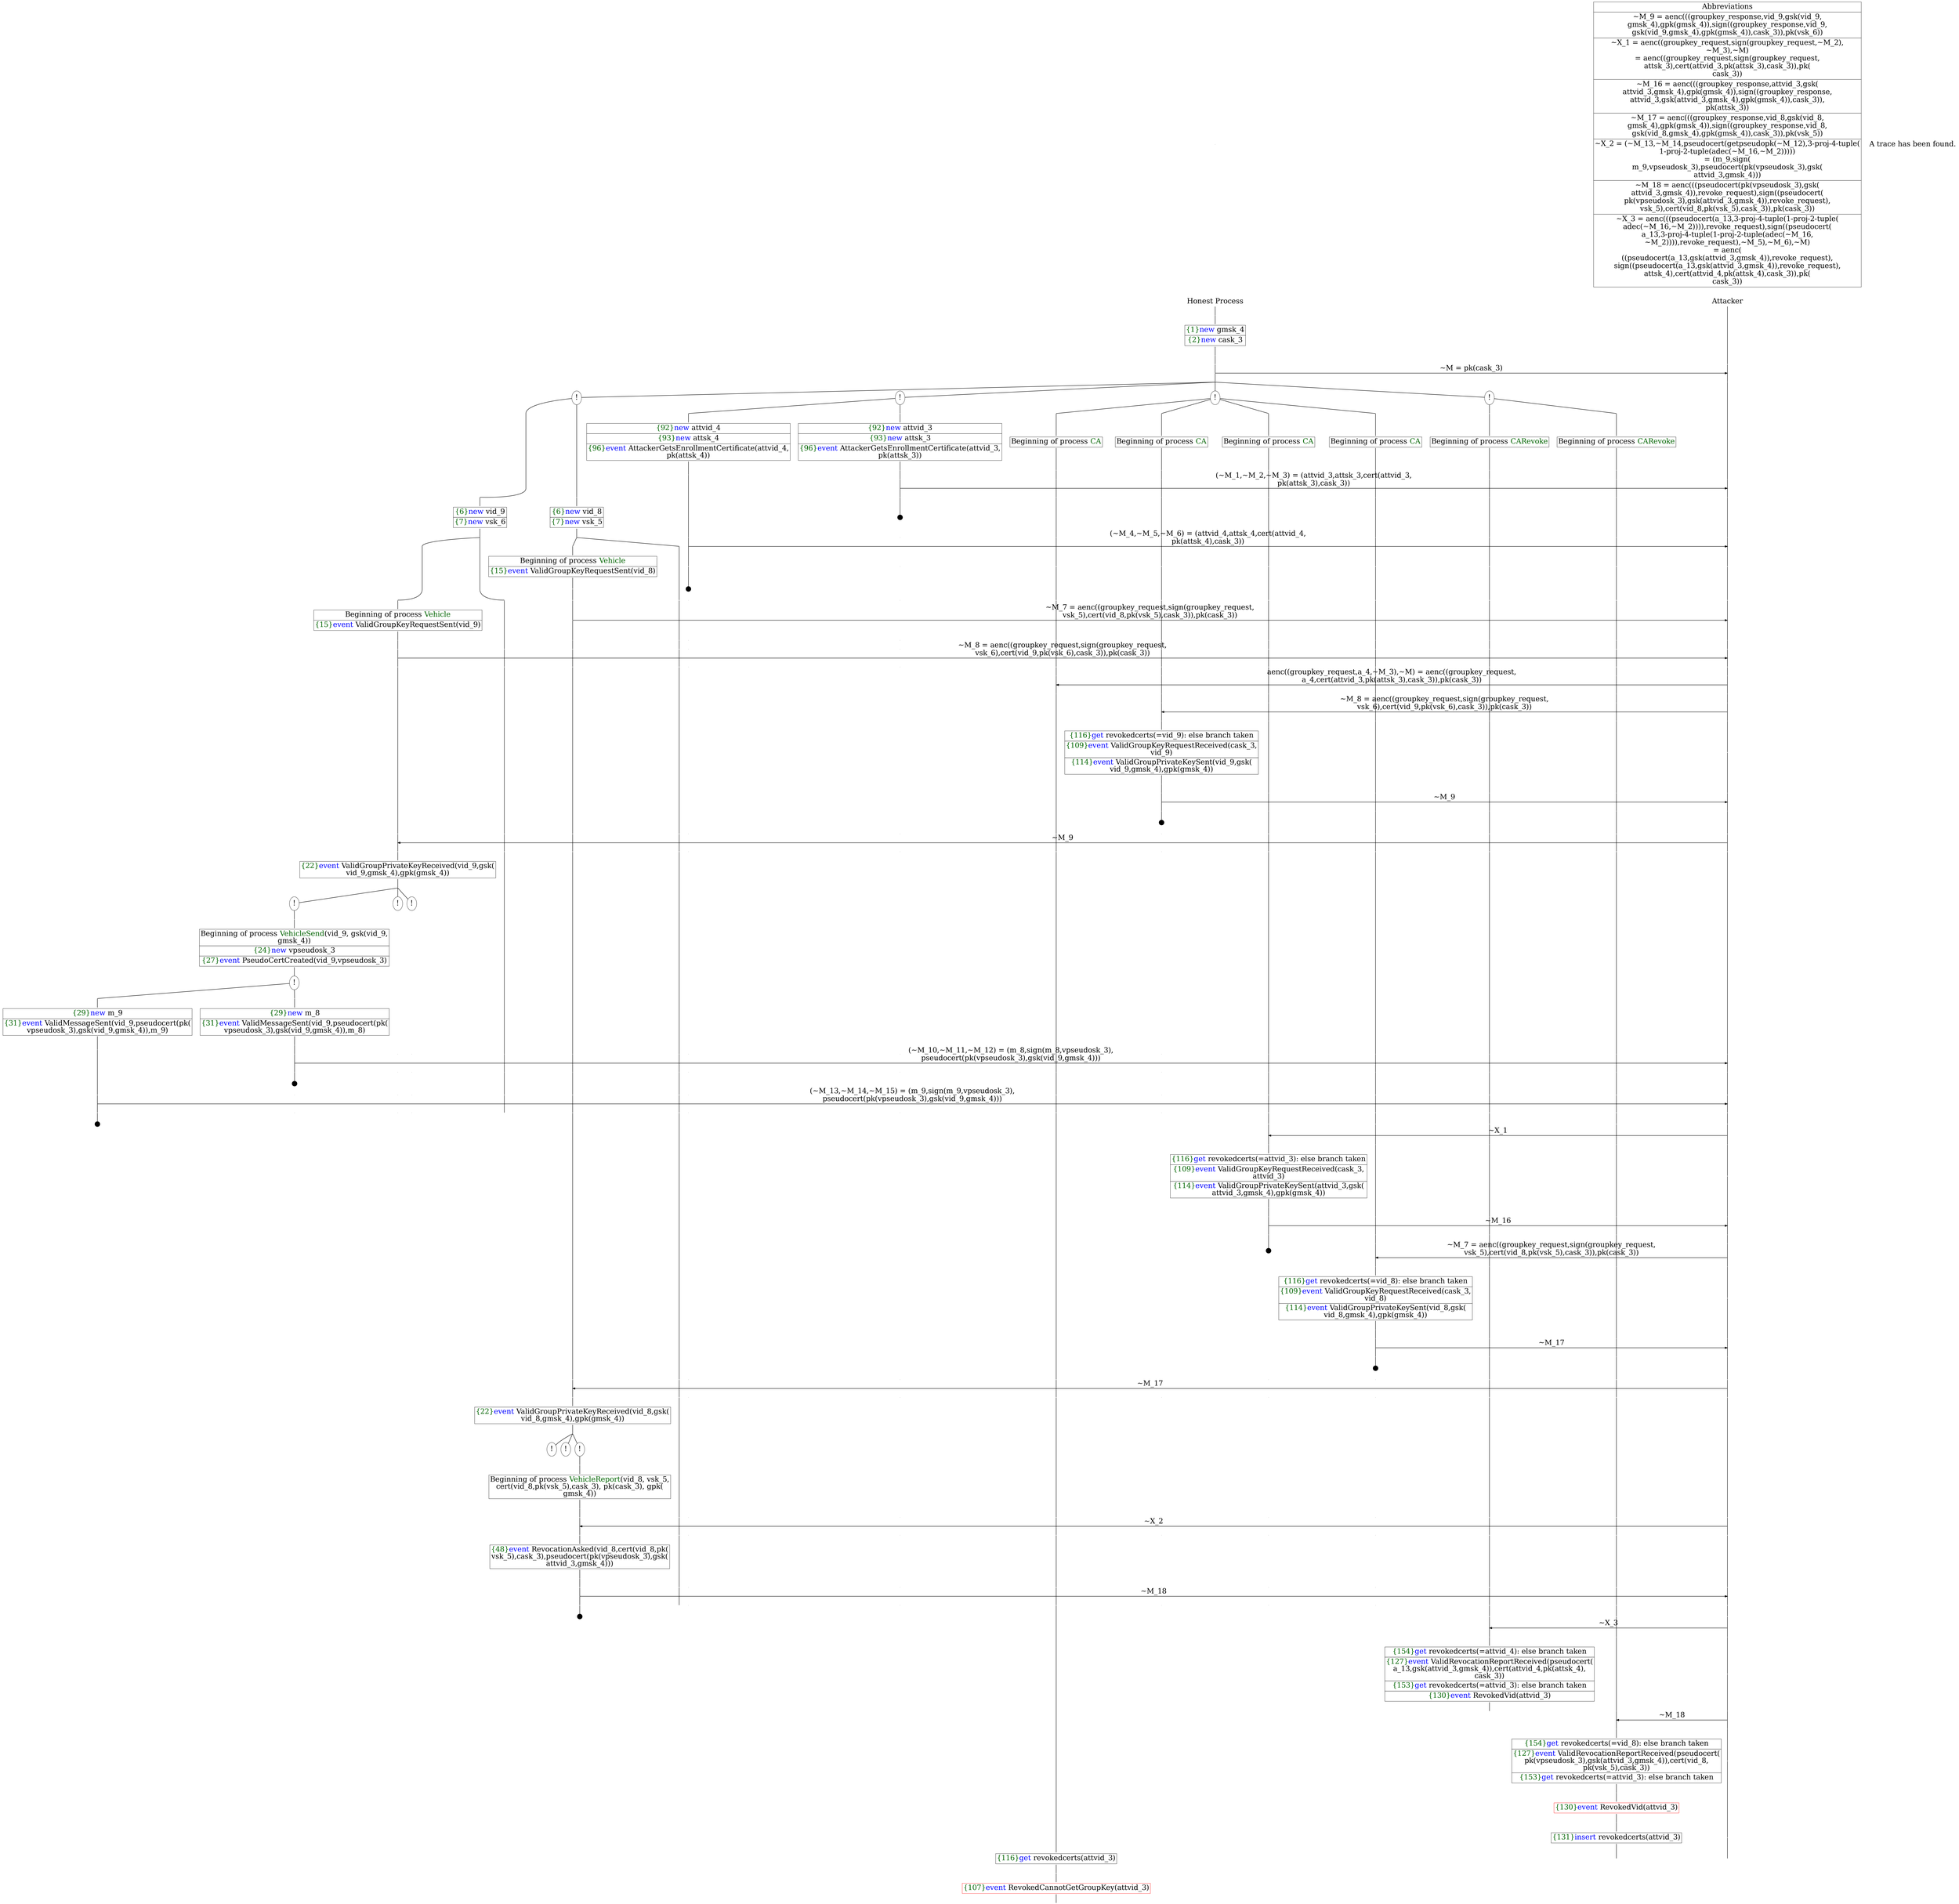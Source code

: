 digraph {
graph [ordering = out]
edge [arrowhead = none, penwidth = 1.6, fontsize = 30]
node [shape = point, width = 0, height = 0, fontsize = 30]
Trace<br/>
[label = <A trace has been found.<br/>
>, shape = plaintext]
P0__0 [label = "Honest Process", shape = plaintext]
P__0 [label = "Attacker", shape = plaintext]
Trace -> P0__0 [label = "", style = invisible, weight = 100]{rank = same; P0__0 P__0}
P0__0 -> P0__1 [label = <>, weight = 100]
P0__1 -> P0__2 [label = <>, weight = 100]
P0__2 [shape = plaintext, label = <<TABLE BORDER="0" CELLBORDER="1" CELLSPACING="0" CELLPADDING="4"> <TR><TD><FONT COLOR="darkgreen">{1}</FONT><FONT COLOR="blue">new </FONT>gmsk_4</TD></TR><TR><TD><FONT COLOR="darkgreen">{2}</FONT><FONT COLOR="blue">new </FONT>cask_3</TD></TR></TABLE>>]
P0__2 -> P0__3 [label = <>, weight = 100]
P0__3 -> P0__4 [label = <>, weight = 100]
P__0 -> P__1 [label = <>, weight = 100]
{rank = same; P__1 P0__4}
P0__4 -> P0__5 [label = <>, weight = 100]
P__1 -> P__2 [label = <>, weight = 100]
{rank = same; P__2 P0__5}
P0__5 -> P__2 [label = <~M = pk(cask_3)>, arrowhead = normal]
P0__5 -> P0__6 [label = <>, weight = 100]
P__2 -> P__3 [label = <>, weight = 100]
{rank = same; P__3 P0__6}
/*RPar */
P0__6 -> P0_3__6 [label = <>]
P0__6 -> P0_2__6 [label = <>]
P0__6 -> P0_1__6 [label = <>]
P0__6 -> P0_0__6 [label = <>]
P0__6 [label = "", fixedsize = false, width = 0, height = 0, shape = none]
{rank = same; P0_0__6 P0_1__6 P0_2__6 P0_3__6}
P0_0__6 [label = "!", shape = ellipse]
{rank = same; P0_0_1__6 P0_0_0__6}
P0_0_1__6 [label = "", fixedsize = false, width = 0, height = 0, shape = none]
P0_0__6 -> P0_0_1__6 [label = <>]
P0_0_0__6 [label = "", fixedsize = false, width = 0, height = 0, shape = none]
P0_0__6 -> P0_0_0__6 [label = <>]
P0_0_0__6 -> P0_0_0__7 [label = <>, weight = 100]
P0_0_0__7 [shape = plaintext, label = <<TABLE BORDER="0" CELLBORDER="1" CELLSPACING="0" CELLPADDING="4"> <TR><TD>Beginning of process <FONT COLOR="darkgreen">CARevoke</FONT></TD></TR></TABLE>>]
P0_0_0__7 -> P0_0_0__8 [label = <>, weight = 100]
P0_0_1__6 -> P0_0_1__7 [label = <>, weight = 100]
P0_0_1__7 [shape = plaintext, label = <<TABLE BORDER="0" CELLBORDER="1" CELLSPACING="0" CELLPADDING="4"> <TR><TD>Beginning of process <FONT COLOR="darkgreen">CARevoke</FONT></TD></TR></TABLE>>]
P0_0_1__7 -> P0_0_1__8 [label = <>, weight = 100]
P0_1__6 [label = "!", shape = ellipse]
{rank = same; P0_1_3__6 P0_1_2__6 P0_1_1__6 P0_1_0__6}
P0_1_3__6 [label = "", fixedsize = false, width = 0, height = 0, shape = none]
P0_1__6 -> P0_1_3__6 [label = <>]
P0_1_2__6 [label = "", fixedsize = false, width = 0, height = 0, shape = none]
P0_1__6 -> P0_1_2__6 [label = <>]
P0_1_1__6 [label = "", fixedsize = false, width = 0, height = 0, shape = none]
P0_1__6 -> P0_1_1__6 [label = <>]
P0_1_0__6 [label = "", fixedsize = false, width = 0, height = 0, shape = none]
P0_1__6 -> P0_1_0__6 [label = <>]
P0_1_0__6 -> P0_1_0__7 [label = <>, weight = 100]
P0_1_0__7 [shape = plaintext, label = <<TABLE BORDER="0" CELLBORDER="1" CELLSPACING="0" CELLPADDING="4"> <TR><TD>Beginning of process <FONT COLOR="darkgreen">CA</FONT></TD></TR></TABLE>>]
P0_1_0__7 -> P0_1_0__8 [label = <>, weight = 100]
P0_1_1__6 -> P0_1_1__7 [label = <>, weight = 100]
P0_1_1__7 [shape = plaintext, label = <<TABLE BORDER="0" CELLBORDER="1" CELLSPACING="0" CELLPADDING="4"> <TR><TD>Beginning of process <FONT COLOR="darkgreen">CA</FONT></TD></TR></TABLE>>]
P0_1_1__7 -> P0_1_1__8 [label = <>, weight = 100]
P0_1_2__6 -> P0_1_2__7 [label = <>, weight = 100]
P0_1_2__7 [shape = plaintext, label = <<TABLE BORDER="0" CELLBORDER="1" CELLSPACING="0" CELLPADDING="4"> <TR><TD>Beginning of process <FONT COLOR="darkgreen">CA</FONT></TD></TR></TABLE>>]
P0_1_2__7 -> P0_1_2__8 [label = <>, weight = 100]
P0_1_3__6 -> P0_1_3__7 [label = <>, weight = 100]
P0_1_3__7 [shape = plaintext, label = <<TABLE BORDER="0" CELLBORDER="1" CELLSPACING="0" CELLPADDING="4"> <TR><TD>Beginning of process <FONT COLOR="darkgreen">CA</FONT></TD></TR></TABLE>>]
P0_1_3__7 -> P0_1_3__8 [label = <>, weight = 100]
P0_2__6 [label = "!", shape = ellipse]
{rank = same; P0_2_1__6 P0_2_0__6}
P0_2_1__6 [label = "", fixedsize = false, width = 0, height = 0, shape = none]
P0_2__6 -> P0_2_1__6 [label = <>]
P0_2_0__6 [label = "", fixedsize = false, width = 0, height = 0, shape = none]
P0_2__6 -> P0_2_0__6 [label = <>]
P0_2_0__6 -> P0_2_0__7 [label = <>, weight = 100]
P0_2_0__7 [shape = plaintext, label = <<TABLE BORDER="0" CELLBORDER="1" CELLSPACING="0" CELLPADDING="4"> <TR><TD><FONT COLOR="darkgreen">{92}</FONT><FONT COLOR="blue">new </FONT>attvid_3</TD></TR><TR><TD><FONT COLOR="darkgreen">{93}</FONT><FONT COLOR="blue">new </FONT>attsk_3</TD></TR><TR><TD><FONT COLOR="darkgreen">{96}</FONT><FONT COLOR="blue">event</FONT> AttackerGetsEnrollmentCertificate(attvid_3,<br/>
pk(attsk_3))</TD></TR></TABLE>>]
P0_2_0__7 -> P0_2_0__8 [label = <>, weight = 100]
P0_2_0__8 -> P0_2_0__9 [label = <>, weight = 100]
P0_1_3__8 -> P0_1_3__9 [label = <>, weight = 100]
P0_1_2__8 -> P0_1_2__9 [label = <>, weight = 100]
P0_1_1__8 -> P0_1_1__9 [label = <>, weight = 100]
P0_1_0__8 -> P0_1_0__9 [label = <>, weight = 100]
P0_0_1__8 -> P0_0_1__9 [label = <>, weight = 100]
P0_0_0__8 -> P0_0_0__9 [label = <>, weight = 100]
P__3 -> P__4 [label = <>, weight = 100]
{rank = same; P__4 P0_0_0__9 P0_0_1__9 P0_1_0__9 P0_1_1__9 P0_1_2__9 P0_1_3__9 P0_2_0__9}
P0_2_0__9 -> P0_2_0__10 [label = <>, weight = 100]
P__4 -> P__5 [label = <>, weight = 100]
{rank = same; P__5 P0_2_0__10}
P0_2_0__10 -> P__5 [label = <(~M_1,~M_2,~M_3) = (attvid_3,attsk_3,cert(attvid_3,<br/>
pk(attsk_3),cask_3))>, arrowhead = normal]
P0_2_0__10 -> P0_2_0__11 [label = <>, weight = 100]
P0_1_3__9 -> P0_1_3__10 [label = <>, weight = 100]
P0_1_2__9 -> P0_1_2__10 [label = <>, weight = 100]
P0_1_1__9 -> P0_1_1__10 [label = <>, weight = 100]
P0_1_0__9 -> P0_1_0__10 [label = <>, weight = 100]
P0_0_1__9 -> P0_0_1__10 [label = <>, weight = 100]
P0_0_0__9 -> P0_0_0__10 [label = <>, weight = 100]
P__5 -> P__6 [label = <>, weight = 100]
{rank = same; P__6 P0_0_0__10 P0_0_1__10 P0_1_0__10 P0_1_1__10 P0_1_2__10 P0_1_3__10 P0_2_0__11}
P0_2_0__12 [label = "", width = 0.3, height = 0.3]
P0_2_0__11 -> P0_2_0__12 [label = <>, weight = 100]
P0_2_1__6 -> P0_2_1__7 [label = <>, weight = 100]
P0_2_1__7 [shape = plaintext, label = <<TABLE BORDER="0" CELLBORDER="1" CELLSPACING="0" CELLPADDING="4"> <TR><TD><FONT COLOR="darkgreen">{92}</FONT><FONT COLOR="blue">new </FONT>attvid_4</TD></TR><TR><TD><FONT COLOR="darkgreen">{93}</FONT><FONT COLOR="blue">new </FONT>attsk_4</TD></TR><TR><TD><FONT COLOR="darkgreen">{96}</FONT><FONT COLOR="blue">event</FONT> AttackerGetsEnrollmentCertificate(attvid_4,<br/>
pk(attsk_4))</TD></TR></TABLE>>]
P0_2_1__7 -> P0_2_1__8 [label = <>, weight = 100]
P0_2_1__8 -> P0_2_1__9 [label = <>, weight = 100]
P0_2_0__13 [label = "", style = invisible]
P0_2_0__12 -> P0_2_0__13 [label = <>, weight = 100, style = invisible]
P0_1_3__10 -> P0_1_3__11 [label = <>, weight = 100]
P0_1_2__10 -> P0_1_2__11 [label = <>, weight = 100]
P0_1_1__10 -> P0_1_1__11 [label = <>, weight = 100]
P0_1_0__10 -> P0_1_0__11 [label = <>, weight = 100]
P0_0_1__10 -> P0_0_1__11 [label = <>, weight = 100]
P0_0_0__10 -> P0_0_0__11 [label = <>, weight = 100]
P__6 -> P__7 [label = <>, weight = 100]
{rank = same; P__7 P0_0_0__11 P0_0_1__11 P0_1_0__11 P0_1_1__11 P0_1_2__11 P0_1_3__11 P0_2_0__13 P0_2_1__9}
P0_2_1__9 -> P0_2_1__10 [label = <>, weight = 100]
P__7 -> P__8 [label = <>, weight = 100]
{rank = same; P__8 P0_2_1__10}
P0_2_1__10 -> P__8 [label = <(~M_4,~M_5,~M_6) = (attvid_4,attsk_4,cert(attvid_4,<br/>
pk(attsk_4),cask_3))>, arrowhead = normal]
P0_2_1__10 -> P0_2_1__11 [label = <>, weight = 100]
P0_2_0__14 [label = "", style = invisible]
P0_2_0__13 -> P0_2_0__14 [label = <>, weight = 100, style = invisible]
P0_1_3__11 -> P0_1_3__12 [label = <>, weight = 100]
P0_1_2__11 -> P0_1_2__12 [label = <>, weight = 100]
P0_1_1__11 -> P0_1_1__12 [label = <>, weight = 100]
P0_1_0__11 -> P0_1_0__12 [label = <>, weight = 100]
P0_0_1__11 -> P0_0_1__12 [label = <>, weight = 100]
P0_0_0__11 -> P0_0_0__12 [label = <>, weight = 100]
P__8 -> P__9 [label = <>, weight = 100]
{rank = same; P__9 P0_0_0__12 P0_0_1__12 P0_1_0__12 P0_1_1__12 P0_1_2__12 P0_1_3__12 P0_2_0__14 P0_2_1__11}
P0_2_1__12 [label = "", width = 0.3, height = 0.3]
P0_2_1__11 -> P0_2_1__12 [label = <>, weight = 100]
P0_3__6 [label = "!", shape = ellipse]
{rank = same; P0_3_1__6 P0_3_0__6}
P0_3_1__6 [label = "", fixedsize = false, width = 0, height = 0, shape = none]
P0_3__6 -> P0_3_1__6 [label = <>]
P0_3_0__6 [label = "", fixedsize = false, width = 0, height = 0, shape = none]
P0_3__6 -> P0_3_0__6 [label = <>]
P0_3_0__6 -> P0_3_0__7 [label = <>, weight = 100]
P0_3_0__7 [shape = plaintext, label = <<TABLE BORDER="0" CELLBORDER="1" CELLSPACING="0" CELLPADDING="4"> <TR><TD><FONT COLOR="darkgreen">{6}</FONT><FONT COLOR="blue">new </FONT>vid_8</TD></TR><TR><TD><FONT COLOR="darkgreen">{7}</FONT><FONT COLOR="blue">new </FONT>vsk_5</TD></TR></TABLE>>]
P0_3_0__7 -> P0_3_0__8 [label = <>, weight = 100]
/*RPar */
P0_3_0__8 -> P0_3_0_1__8 [label = <>]
P0_3_0__8 -> P0_3_0_0__8 [label = <>]
P0_3_0__8 [label = "", fixedsize = false, width = 0, height = 0, shape = none]
{rank = same; P0_3_0_0__8 P0_3_0_1__8}
P0_3_0_1__8 -> P0_3_0_1__9 [label = <>, weight = 100]
P0_3_0_1__9 [shape = plaintext, label = <<TABLE BORDER="0" CELLBORDER="1" CELLSPACING="0" CELLPADDING="4"> <TR><TD>Beginning of process <FONT COLOR="darkgreen">Vehicle</FONT></TD></TR><TR><TD><FONT COLOR="darkgreen">{15}</FONT><FONT COLOR="blue">event</FONT> ValidGroupKeyRequestSent(vid_8)</TD></TR></TABLE>>]
P0_3_0_1__9 -> P0_3_0_1__10 [label = <>, weight = 100]
P0_3_0_1__10 -> P0_3_0_1__11 [label = <>, weight = 100]
P0_3_0_0__8 -> P0_3_0_0__9 [label = <>, weight = 100]
P0_2_1__13 [label = "", style = invisible]
P0_2_1__12 -> P0_2_1__13 [label = <>, weight = 100, style = invisible]
P0_2_0__15 [label = "", style = invisible]
P0_2_0__14 -> P0_2_0__15 [label = <>, weight = 100, style = invisible]
P0_1_3__12 -> P0_1_3__13 [label = <>, weight = 100]
P0_1_2__12 -> P0_1_2__13 [label = <>, weight = 100]
P0_1_1__12 -> P0_1_1__13 [label = <>, weight = 100]
P0_1_0__12 -> P0_1_0__13 [label = <>, weight = 100]
P0_0_1__12 -> P0_0_1__13 [label = <>, weight = 100]
P0_0_0__12 -> P0_0_0__13 [label = <>, weight = 100]
P__9 -> P__10 [label = <>, weight = 100]
{rank = same; P__10 P0_0_0__13 P0_0_1__13 P0_1_0__13 P0_1_1__13 P0_1_2__13 P0_1_3__13 P0_2_0__15 P0_2_1__13 P0_3_0_0__9 P0_3_0_1__11}
P0_3_0_1__11 -> P0_3_0_1__12 [label = <>, weight = 100]
P__10 -> P__11 [label = <>, weight = 100]
{rank = same; P__11 P0_3_0_1__12}
P0_3_0_1__12 -> P__11 [label = <~M_7 = aenc((groupkey_request,sign(groupkey_request,<br/>
vsk_5),cert(vid_8,pk(vsk_5),cask_3)),pk(cask_3))>, arrowhead = normal]
P0_3_0_1__12 -> P0_3_0_1__13 [label = <>, weight = 100]
P0_3_0_0__9 -> P0_3_0_0__10 [label = <>, weight = 100]
P0_2_1__14 [label = "", style = invisible]
P0_2_1__13 -> P0_2_1__14 [label = <>, weight = 100, style = invisible]
P0_2_0__16 [label = "", style = invisible]
P0_2_0__15 -> P0_2_0__16 [label = <>, weight = 100, style = invisible]
P0_1_3__13 -> P0_1_3__14 [label = <>, weight = 100]
P0_1_2__13 -> P0_1_2__14 [label = <>, weight = 100]
P0_1_1__13 -> P0_1_1__14 [label = <>, weight = 100]
P0_1_0__13 -> P0_1_0__14 [label = <>, weight = 100]
P0_0_1__13 -> P0_0_1__14 [label = <>, weight = 100]
P0_0_0__13 -> P0_0_0__14 [label = <>, weight = 100]
P__11 -> P__12 [label = <>, weight = 100]
{rank = same; P__12 P0_0_0__14 P0_0_1__14 P0_1_0__14 P0_1_1__14 P0_1_2__14 P0_1_3__14 P0_2_0__16 P0_2_1__14 P0_3_0_0__10 P0_3_0_1__13}
P0_3_1__6 -> P0_3_1__7 [label = <>, weight = 100]
P0_3_1__7 [shape = plaintext, label = <<TABLE BORDER="0" CELLBORDER="1" CELLSPACING="0" CELLPADDING="4"> <TR><TD><FONT COLOR="darkgreen">{6}</FONT><FONT COLOR="blue">new </FONT>vid_9</TD></TR><TR><TD><FONT COLOR="darkgreen">{7}</FONT><FONT COLOR="blue">new </FONT>vsk_6</TD></TR></TABLE>>]
P0_3_1__7 -> P0_3_1__8 [label = <>, weight = 100]
/*RPar */
P0_3_1__8 -> P0_3_1_1__8 [label = <>]
P0_3_1__8 -> P0_3_1_0__8 [label = <>]
P0_3_1__8 [label = "", fixedsize = false, width = 0, height = 0, shape = none]
{rank = same; P0_3_1_0__8 P0_3_1_1__8}
P0_3_1_1__8 -> P0_3_1_1__9 [label = <>, weight = 100]
P0_3_1_1__9 [shape = plaintext, label = <<TABLE BORDER="0" CELLBORDER="1" CELLSPACING="0" CELLPADDING="4"> <TR><TD>Beginning of process <FONT COLOR="darkgreen">Vehicle</FONT></TD></TR><TR><TD><FONT COLOR="darkgreen">{15}</FONT><FONT COLOR="blue">event</FONT> ValidGroupKeyRequestSent(vid_9)</TD></TR></TABLE>>]
P0_3_1_1__9 -> P0_3_1_1__10 [label = <>, weight = 100]
P0_3_1_1__10 -> P0_3_1_1__11 [label = <>, weight = 100]
P0_3_1_0__8 -> P0_3_1_0__9 [label = <>, weight = 100]
P0_3_0_1__13 -> P0_3_0_1__14 [label = <>, weight = 100]
P0_3_0_0__10 -> P0_3_0_0__11 [label = <>, weight = 100]
P0_2_1__15 [label = "", style = invisible]
P0_2_1__14 -> P0_2_1__15 [label = <>, weight = 100, style = invisible]
P0_2_0__17 [label = "", style = invisible]
P0_2_0__16 -> P0_2_0__17 [label = <>, weight = 100, style = invisible]
P0_1_3__14 -> P0_1_3__15 [label = <>, weight = 100]
P0_1_2__14 -> P0_1_2__15 [label = <>, weight = 100]
P0_1_1__14 -> P0_1_1__15 [label = <>, weight = 100]
P0_1_0__14 -> P0_1_0__15 [label = <>, weight = 100]
P0_0_1__14 -> P0_0_1__15 [label = <>, weight = 100]
P0_0_0__14 -> P0_0_0__15 [label = <>, weight = 100]
P__12 -> P__13 [label = <>, weight = 100]
{rank = same; P__13 P0_0_0__15 P0_0_1__15 P0_1_0__15 P0_1_1__15 P0_1_2__15 P0_1_3__15 P0_2_0__17 P0_2_1__15 P0_3_0_0__11 P0_3_0_1__14 P0_3_1_0__9 P0_3_1_1__11}
P0_3_1_1__11 -> P0_3_1_1__12 [label = <>, weight = 100]
P__13 -> P__14 [label = <>, weight = 100]
{rank = same; P__14 P0_3_1_1__12}
P0_3_1_1__12 -> P__14 [label = <~M_8 = aenc((groupkey_request,sign(groupkey_request,<br/>
vsk_6),cert(vid_9,pk(vsk_6),cask_3)),pk(cask_3))>, arrowhead = normal]
P0_3_1_1__12 -> P0_3_1_1__13 [label = <>, weight = 100]
P0_3_1_0__9 -> P0_3_1_0__10 [label = <>, weight = 100]
P0_3_0_1__14 -> P0_3_0_1__15 [label = <>, weight = 100]
P0_3_0_0__11 -> P0_3_0_0__12 [label = <>, weight = 100]
P0_2_1__16 [label = "", style = invisible]
P0_2_1__15 -> P0_2_1__16 [label = <>, weight = 100, style = invisible]
P0_2_0__18 [label = "", style = invisible]
P0_2_0__17 -> P0_2_0__18 [label = <>, weight = 100, style = invisible]
P0_1_3__15 -> P0_1_3__16 [label = <>, weight = 100]
P0_1_2__15 -> P0_1_2__16 [label = <>, weight = 100]
P0_1_1__15 -> P0_1_1__16 [label = <>, weight = 100]
P0_1_0__15 -> P0_1_0__16 [label = <>, weight = 100]
P0_0_1__15 -> P0_0_1__16 [label = <>, weight = 100]
P0_0_0__15 -> P0_0_0__16 [label = <>, weight = 100]
P__14 -> P__15 [label = <>, weight = 100]
{rank = same; P__15 P0_0_0__16 P0_0_1__16 P0_1_0__16 P0_1_1__16 P0_1_2__16 P0_1_3__16 P0_2_0__18 P0_2_1__16 P0_3_0_0__12 P0_3_0_1__15 P0_3_1_0__10 P0_3_1_1__13}
P0_1_3__16 -> P0_1_3__17 [label = <>, weight = 100]
P0_1_2__16 -> P0_1_2__17 [label = <>, weight = 100]
P0_1_1__16 -> P0_1_1__17 [label = <>, weight = 100]
P0_1_0__16 -> P0_1_0__17 [label = <>, weight = 100]
P0_0_1__16 -> P0_0_1__17 [label = <>, weight = 100]
P0_0_0__16 -> P0_0_0__17 [label = <>, weight = 100]
P__15 -> P__16 [label = <>, weight = 100]
{rank = same; P__16 P0_0_0__17 P0_0_1__17 P0_1_0__17 P0_1_1__17 P0_1_2__17 P0_1_3__17}
P0_1_3__17 -> P0_1_3__18 [label = <>, weight = 100]
P__16 -> P__17 [label = <>, weight = 100]
{rank = same; P__17 P0_1_3__18}
P0_1_3__18 -> P__17 [label = <aenc((groupkey_request,a_4,~M_3),~M) = aenc((groupkey_request,<br/>
a_4,cert(attvid_3,pk(attsk_3),cask_3)),pk(cask_3))>, dir = back, arrowhead = normal]
P0_1_3__18 -> P0_1_3__19 [label = <>, weight = 100]
P0_1_2__17 -> P0_1_2__18 [label = <>, weight = 100]
P0_1_1__17 -> P0_1_1__18 [label = <>, weight = 100]
P0_1_0__17 -> P0_1_0__18 [label = <>, weight = 100]
P0_0_1__17 -> P0_0_1__18 [label = <>, weight = 100]
P0_0_0__17 -> P0_0_0__18 [label = <>, weight = 100]
P__17 -> P__18 [label = <>, weight = 100]
{rank = same; P__18 P0_0_0__18 P0_0_1__18 P0_1_0__18 P0_1_1__18 P0_1_2__18 P0_1_3__19}
P0_1_2__18 -> P0_1_2__19 [label = <>, weight = 100]
P0_1_1__18 -> P0_1_1__19 [label = <>, weight = 100]
P0_1_0__18 -> P0_1_0__19 [label = <>, weight = 100]
P0_0_1__18 -> P0_0_1__19 [label = <>, weight = 100]
P0_0_0__18 -> P0_0_0__19 [label = <>, weight = 100]
P__18 -> P__19 [label = <>, weight = 100]
{rank = same; P__19 P0_0_0__19 P0_0_1__19 P0_1_0__19 P0_1_1__19 P0_1_2__19}
P0_1_2__19 -> P0_1_2__20 [label = <>, weight = 100]
P__19 -> P__20 [label = <>, weight = 100]
{rank = same; P__20 P0_1_2__20}
P0_1_2__20 -> P__20 [label = <~M_8 = aenc((groupkey_request,sign(groupkey_request,<br/>
vsk_6),cert(vid_9,pk(vsk_6),cask_3)),pk(cask_3))>, dir = back, arrowhead = normal]
P0_1_2__20 -> P0_1_2__21 [label = <>, weight = 100]
P0_1_1__19 -> P0_1_1__20 [label = <>, weight = 100]
P0_1_0__19 -> P0_1_0__20 [label = <>, weight = 100]
P0_0_1__19 -> P0_0_1__20 [label = <>, weight = 100]
P0_0_0__19 -> P0_0_0__20 [label = <>, weight = 100]
P__20 -> P__21 [label = <>, weight = 100]
{rank = same; P__21 P0_0_0__20 P0_0_1__20 P0_1_0__20 P0_1_1__20 P0_1_2__21}
P0_1_2__21 -> P0_1_2__22 [label = <>, weight = 100]
P0_1_2__22 [shape = plaintext, label = <<TABLE BORDER="0" CELLBORDER="1" CELLSPACING="0" CELLPADDING="4"> <TR><TD><FONT COLOR="darkgreen">{116}</FONT><FONT COLOR="blue">get</FONT> revokedcerts(=vid_9): else branch taken<br/>
</TD></TR><TR><TD><FONT COLOR="darkgreen">{109}</FONT><FONT COLOR="blue">event</FONT> ValidGroupKeyRequestReceived(cask_3,<br/>
vid_9)</TD></TR><TR><TD><FONT COLOR="darkgreen">{114}</FONT><FONT COLOR="blue">event</FONT> ValidGroupPrivateKeySent(vid_9,gsk(<br/>
vid_9,gmsk_4),gpk(gmsk_4))</TD></TR></TABLE>>]
P0_1_2__22 -> P0_1_2__23 [label = <>, weight = 100]
P__21 -> P__22 [label = <>, weight = 100]
{rank = same; P__22 P0_1_2__22}
P0_1_2__23 -> P0_1_2__24 [label = <>, weight = 100]
P0_1_1__20 -> P0_1_1__21 [label = <>, weight = 100]
P0_1_0__20 -> P0_1_0__21 [label = <>, weight = 100]
P0_0_1__20 -> P0_0_1__21 [label = <>, weight = 100]
P0_0_0__20 -> P0_0_0__21 [label = <>, weight = 100]
P__22 -> P__23 [label = <>, weight = 100]
{rank = same; P__23 P0_0_0__21 P0_0_1__21 P0_1_0__21 P0_1_1__21 P0_1_2__24}
P0_1_2__24 -> P0_1_2__25 [label = <>, weight = 100]
P__23 -> P__24 [label = <>, weight = 100]
{rank = same; P__24 P0_1_2__25}
P0_1_2__25 -> P__24 [label = <~M_9>, arrowhead = normal]
P0_1_2__25 -> P0_1_2__26 [label = <>, weight = 100]
P0_1_1__21 -> P0_1_1__22 [label = <>, weight = 100]
P0_1_0__21 -> P0_1_0__22 [label = <>, weight = 100]
P0_0_1__21 -> P0_0_1__22 [label = <>, weight = 100]
P0_0_0__21 -> P0_0_0__22 [label = <>, weight = 100]
P__24 -> P__25 [label = <>, weight = 100]
{rank = same; P__25 P0_0_0__22 P0_0_1__22 P0_1_0__22 P0_1_1__22 P0_1_2__26}
P0_1_2__27 [label = "", width = 0.3, height = 0.3]
P0_1_2__26 -> P0_1_2__27 [label = <>, weight = 100]
P0_3_1_1__13 -> P0_3_1_1__14 [label = <>, weight = 100]
P0_3_1_0__10 -> P0_3_1_0__11 [label = <>, weight = 100]
P0_3_0_1__15 -> P0_3_0_1__16 [label = <>, weight = 100]
P0_3_0_0__12 -> P0_3_0_0__13 [label = <>, weight = 100]
P0_2_1__17 [label = "", style = invisible]
P0_2_1__16 -> P0_2_1__17 [label = <>, weight = 100, style = invisible]
P0_2_0__19 [label = "", style = invisible]
P0_2_0__18 -> P0_2_0__19 [label = <>, weight = 100, style = invisible]
P0_1_3__19 -> P0_1_3__20 [label = <>, weight = 100]
P0_1_2__28 [label = "", style = invisible]
P0_1_2__27 -> P0_1_2__28 [label = <>, weight = 100, style = invisible]
P0_1_1__22 -> P0_1_1__23 [label = <>, weight = 100]
P0_1_0__22 -> P0_1_0__23 [label = <>, weight = 100]
P0_0_1__22 -> P0_0_1__23 [label = <>, weight = 100]
P0_0_0__22 -> P0_0_0__23 [label = <>, weight = 100]
P__25 -> P__26 [label = <>, weight = 100]
{rank = same; P__26 P0_0_0__23 P0_0_1__23 P0_1_0__23 P0_1_1__23 P0_1_2__28 P0_1_3__20 P0_2_0__19 P0_2_1__17 P0_3_0_0__13 P0_3_0_1__16 P0_3_1_0__11 P0_3_1_1__14}
P0_3_1_1__14 -> P0_3_1_1__15 [label = <>, weight = 100]
P__26 -> P__27 [label = <>, weight = 100]
{rank = same; P__27 P0_3_1_1__15}
P0_3_1_1__15 -> P__27 [label = <~M_9>, dir = back, arrowhead = normal]
P0_3_1_1__15 -> P0_3_1_1__16 [label = <>, weight = 100]
P0_3_1_0__11 -> P0_3_1_0__12 [label = <>, weight = 100]
P0_3_0_1__16 -> P0_3_0_1__17 [label = <>, weight = 100]
P0_3_0_0__13 -> P0_3_0_0__14 [label = <>, weight = 100]
P0_2_1__18 [label = "", style = invisible]
P0_2_1__17 -> P0_2_1__18 [label = <>, weight = 100, style = invisible]
P0_2_0__20 [label = "", style = invisible]
P0_2_0__19 -> P0_2_0__20 [label = <>, weight = 100, style = invisible]
P0_1_3__20 -> P0_1_3__21 [label = <>, weight = 100]
P0_1_2__29 [label = "", style = invisible]
P0_1_2__28 -> P0_1_2__29 [label = <>, weight = 100, style = invisible]
P0_1_1__23 -> P0_1_1__24 [label = <>, weight = 100]
P0_1_0__23 -> P0_1_0__24 [label = <>, weight = 100]
P0_0_1__23 -> P0_0_1__24 [label = <>, weight = 100]
P0_0_0__23 -> P0_0_0__24 [label = <>, weight = 100]
P__27 -> P__28 [label = <>, weight = 100]
{rank = same; P__28 P0_0_0__24 P0_0_1__24 P0_1_0__24 P0_1_1__24 P0_1_2__29 P0_1_3__21 P0_2_0__20 P0_2_1__18 P0_3_0_0__14 P0_3_0_1__17 P0_3_1_0__12 P0_3_1_1__16}
P0_3_1_1__16 -> P0_3_1_1__17 [label = <>, weight = 100]
P0_3_1_1__17 [shape = plaintext, label = <<TABLE BORDER="0" CELLBORDER="1" CELLSPACING="0" CELLPADDING="4"> <TR><TD><FONT COLOR="darkgreen">{22}</FONT><FONT COLOR="blue">event</FONT> ValidGroupPrivateKeyReceived(vid_9,gsk(<br/>
vid_9,gmsk_4),gpk(gmsk_4))</TD></TR></TABLE>>]
P0_3_1_1__17 -> P0_3_1_1__18 [label = <>, weight = 100]
/*RPar */
P0_3_1_1__18 -> P0_3_1_1_2__18 [label = <>]
P0_3_1_1__18 -> P0_3_1_1_1__18 [label = <>]
P0_3_1_1__18 -> P0_3_1_1_0__18 [label = <>]
P0_3_1_1__18 [label = "", fixedsize = false, width = 0, height = 0, shape = none]
{rank = same; P0_3_1_1_0__18 P0_3_1_1_1__18 P0_3_1_1_2__18}
P0_3_1_1_0__18 [label = "!", shape = ellipse]
P0_3_1_1_1__18 [label = "!", shape = ellipse]
P0_3_1_1_2__18 [label = "!", shape = ellipse]
P0_3_1_1_2_0__18 [label = "", fixedsize = false, width = 0, height = 0, shape = none]
P0_3_1_1_2__18 -> P0_3_1_1_2_0__18 [label = <>, weight = 100]
P0_3_1_1_2_0__18 -> P0_3_1_1_2_0__19 [label = <>, weight = 100]
P0_3_1_1_2_0__19 [shape = plaintext, label = <<TABLE BORDER="0" CELLBORDER="1" CELLSPACING="0" CELLPADDING="4"> <TR><TD>Beginning of process <FONT COLOR="darkgreen">VehicleSend</FONT>(vid_9, gsk(vid_9,<br/>
gmsk_4))</TD></TR><TR><TD><FONT COLOR="darkgreen">{24}</FONT><FONT COLOR="blue">new </FONT>vpseudosk_3</TD></TR><TR><TD><FONT COLOR="darkgreen">{27}</FONT><FONT COLOR="blue">event</FONT> PseudoCertCreated(vid_9,vpseudosk_3)<br/>
</TD></TR></TABLE>>]
P0_3_1_1_2_0__19 -> P0_3_1_1_2_0__20 [label = <>, weight = 100]
P0_3_1_1_2_0__20 [label = "!", shape = ellipse]
{rank = same; P0_3_1_1_2_0_1__20 P0_3_1_1_2_0_0__20}
P0_3_1_1_2_0_1__20 [label = "", fixedsize = false, width = 0, height = 0, shape = none]
P0_3_1_1_2_0__20 -> P0_3_1_1_2_0_1__20 [label = <>]
P0_3_1_1_2_0_0__20 [label = "", fixedsize = false, width = 0, height = 0, shape = none]
P0_3_1_1_2_0__20 -> P0_3_1_1_2_0_0__20 [label = <>]
P0_3_1_1_2_0_0__20 -> P0_3_1_1_2_0_0__21 [label = <>, weight = 100]
P0_3_1_1_2_0_0__21 [shape = plaintext, label = <<TABLE BORDER="0" CELLBORDER="1" CELLSPACING="0" CELLPADDING="4"> <TR><TD><FONT COLOR="darkgreen">{29}</FONT><FONT COLOR="blue">new </FONT>m_8</TD></TR><TR><TD><FONT COLOR="darkgreen">{31}</FONT><FONT COLOR="blue">event</FONT> ValidMessageSent(vid_9,pseudocert(pk(<br/>
vpseudosk_3),gsk(vid_9,gmsk_4)),m_8)</TD></TR></TABLE>>]
P0_3_1_1_2_0_0__21 -> P0_3_1_1_2_0_0__22 [label = <>, weight = 100]
P0_3_1_1_2_0_0__22 -> P0_3_1_1_2_0_0__23 [label = <>, weight = 100]
P0_3_1_1_1__19 [label = "", style = invisible]
P0_3_1_1_1__18 -> P0_3_1_1_1__19 [label = <>, weight = 100, style = invisible]
P0_3_1_1_0__19 [label = "", style = invisible]
P0_3_1_1_0__18 -> P0_3_1_1_0__19 [label = <>, weight = 100, style = invisible]
P0_3_1_0__12 -> P0_3_1_0__13 [label = <>, weight = 100]
P0_3_0_1__17 -> P0_3_0_1__18 [label = <>, weight = 100]
P0_3_0_0__14 -> P0_3_0_0__15 [label = <>, weight = 100]
P0_2_1__19 [label = "", style = invisible]
P0_2_1__18 -> P0_2_1__19 [label = <>, weight = 100, style = invisible]
P0_2_0__21 [label = "", style = invisible]
P0_2_0__20 -> P0_2_0__21 [label = <>, weight = 100, style = invisible]
P0_1_3__21 -> P0_1_3__22 [label = <>, weight = 100]
P0_1_2__30 [label = "", style = invisible]
P0_1_2__29 -> P0_1_2__30 [label = <>, weight = 100, style = invisible]
P0_1_1__24 -> P0_1_1__25 [label = <>, weight = 100]
P0_1_0__24 -> P0_1_0__25 [label = <>, weight = 100]
P0_0_1__24 -> P0_0_1__25 [label = <>, weight = 100]
P0_0_0__24 -> P0_0_0__25 [label = <>, weight = 100]
P__28 -> P__29 [label = <>, weight = 100]
{rank = same; P__29 P0_0_0__25 P0_0_1__25 P0_1_0__25 P0_1_1__25 P0_1_2__30 P0_1_3__22 P0_2_0__21 P0_2_1__19 P0_3_0_0__15 P0_3_0_1__18 P0_3_1_0__13 P0_3_1_1_0__19 P0_3_1_1_1__19 P0_3_1_1_2_0_0__23}
P0_3_1_1_2_0_0__23 -> P0_3_1_1_2_0_0__24 [label = <>, weight = 100]
P__29 -> P__30 [label = <>, weight = 100]
{rank = same; P__30 P0_3_1_1_2_0_0__24}
P0_3_1_1_2_0_0__24 -> P__30 [label = <(~M_10,~M_11,~M_12) = (m_8,sign(m_8,vpseudosk_3),<br/>
pseudocert(pk(vpseudosk_3),gsk(vid_9,gmsk_4)))>, arrowhead = normal]
P0_3_1_1_2_0_0__24 -> P0_3_1_1_2_0_0__25 [label = <>, weight = 100]
P0_3_1_1_1__20 [label = "", style = invisible]
P0_3_1_1_1__19 -> P0_3_1_1_1__20 [label = <>, weight = 100, style = invisible]
P0_3_1_1_0__20 [label = "", style = invisible]
P0_3_1_1_0__19 -> P0_3_1_1_0__20 [label = <>, weight = 100, style = invisible]
P0_3_1_0__13 -> P0_3_1_0__14 [label = <>, weight = 100]
P0_3_0_1__18 -> P0_3_0_1__19 [label = <>, weight = 100]
P0_3_0_0__15 -> P0_3_0_0__16 [label = <>, weight = 100]
P0_2_1__20 [label = "", style = invisible]
P0_2_1__19 -> P0_2_1__20 [label = <>, weight = 100, style = invisible]
P0_2_0__22 [label = "", style = invisible]
P0_2_0__21 -> P0_2_0__22 [label = <>, weight = 100, style = invisible]
P0_1_3__22 -> P0_1_3__23 [label = <>, weight = 100]
P0_1_2__31 [label = "", style = invisible]
P0_1_2__30 -> P0_1_2__31 [label = <>, weight = 100, style = invisible]
P0_1_1__25 -> P0_1_1__26 [label = <>, weight = 100]
P0_1_0__25 -> P0_1_0__26 [label = <>, weight = 100]
P0_0_1__25 -> P0_0_1__26 [label = <>, weight = 100]
P0_0_0__25 -> P0_0_0__26 [label = <>, weight = 100]
P__30 -> P__31 [label = <>, weight = 100]
{rank = same; P__31 P0_0_0__26 P0_0_1__26 P0_1_0__26 P0_1_1__26 P0_1_2__31 P0_1_3__23 P0_2_0__22 P0_2_1__20 P0_3_0_0__16 P0_3_0_1__19 P0_3_1_0__14 P0_3_1_1_0__20 P0_3_1_1_1__20 P0_3_1_1_2_0_0__25}
P0_3_1_1_2_0_0__26 [label = "", width = 0.3, height = 0.3]
P0_3_1_1_2_0_0__25 -> P0_3_1_1_2_0_0__26 [label = <>, weight = 100]
P0_3_1_1_2_0_1__20 -> P0_3_1_1_2_0_1__21 [label = <>, weight = 100]
P0_3_1_1_2_0_1__21 [shape = plaintext, label = <<TABLE BORDER="0" CELLBORDER="1" CELLSPACING="0" CELLPADDING="4"> <TR><TD><FONT COLOR="darkgreen">{29}</FONT><FONT COLOR="blue">new </FONT>m_9</TD></TR><TR><TD><FONT COLOR="darkgreen">{31}</FONT><FONT COLOR="blue">event</FONT> ValidMessageSent(vid_9,pseudocert(pk(<br/>
vpseudosk_3),gsk(vid_9,gmsk_4)),m_9)</TD></TR></TABLE>>]
P0_3_1_1_2_0_1__21 -> P0_3_1_1_2_0_1__22 [label = <>, weight = 100]
P0_3_1_1_2_0_1__22 -> P0_3_1_1_2_0_1__23 [label = <>, weight = 100]
P0_3_1_1_2_0_0__27 [label = "", style = invisible]
P0_3_1_1_2_0_0__26 -> P0_3_1_1_2_0_0__27 [label = <>, weight = 100, style = invisible]
P0_3_1_1_1__21 [label = "", style = invisible]
P0_3_1_1_1__20 -> P0_3_1_1_1__21 [label = <>, weight = 100, style = invisible]
P0_3_1_1_0__21 [label = "", style = invisible]
P0_3_1_1_0__20 -> P0_3_1_1_0__21 [label = <>, weight = 100, style = invisible]
P0_3_1_0__14 -> P0_3_1_0__15 [label = <>, weight = 100]
P0_3_0_1__19 -> P0_3_0_1__20 [label = <>, weight = 100]
P0_3_0_0__16 -> P0_3_0_0__17 [label = <>, weight = 100]
P0_2_1__21 [label = "", style = invisible]
P0_2_1__20 -> P0_2_1__21 [label = <>, weight = 100, style = invisible]
P0_2_0__23 [label = "", style = invisible]
P0_2_0__22 -> P0_2_0__23 [label = <>, weight = 100, style = invisible]
P0_1_3__23 -> P0_1_3__24 [label = <>, weight = 100]
P0_1_2__32 [label = "", style = invisible]
P0_1_2__31 -> P0_1_2__32 [label = <>, weight = 100, style = invisible]
P0_1_1__26 -> P0_1_1__27 [label = <>, weight = 100]
P0_1_0__26 -> P0_1_0__27 [label = <>, weight = 100]
P0_0_1__26 -> P0_0_1__27 [label = <>, weight = 100]
P0_0_0__26 -> P0_0_0__27 [label = <>, weight = 100]
P__31 -> P__32 [label = <>, weight = 100]
{rank = same; P__32 P0_0_0__27 P0_0_1__27 P0_1_0__27 P0_1_1__27 P0_1_2__32 P0_1_3__24 P0_2_0__23 P0_2_1__21 P0_3_0_0__17 P0_3_0_1__20 P0_3_1_0__15 P0_3_1_1_0__21 P0_3_1_1_1__21 P0_3_1_1_2_0_0__27 P0_3_1_1_2_0_1__23}
P0_3_1_1_2_0_1__23 -> P0_3_1_1_2_0_1__24 [label = <>, weight = 100]
P__32 -> P__33 [label = <>, weight = 100]
{rank = same; P__33 P0_3_1_1_2_0_1__24}
P0_3_1_1_2_0_1__24 -> P__33 [label = <(~M_13,~M_14,~M_15) = (m_9,sign(m_9,vpseudosk_3),<br/>
pseudocert(pk(vpseudosk_3),gsk(vid_9,gmsk_4)))>, arrowhead = normal]
P0_3_1_1_2_0_1__24 -> P0_3_1_1_2_0_1__25 [label = <>, weight = 100]
P0_3_1_1_2_0_0__28 [label = "", style = invisible]
P0_3_1_1_2_0_0__27 -> P0_3_1_1_2_0_0__28 [label = <>, weight = 100, style = invisible]
P0_3_1_1_1__22 [label = "", style = invisible]
P0_3_1_1_1__21 -> P0_3_1_1_1__22 [label = <>, weight = 100, style = invisible]
P0_3_1_1_0__22 [label = "", style = invisible]
P0_3_1_1_0__21 -> P0_3_1_1_0__22 [label = <>, weight = 100, style = invisible]
P0_3_1_0__15 -> P0_3_1_0__16 [label = <>, weight = 100]
P0_3_0_1__20 -> P0_3_0_1__21 [label = <>, weight = 100]
P0_3_0_0__17 -> P0_3_0_0__18 [label = <>, weight = 100]
P0_2_1__22 [label = "", style = invisible]
P0_2_1__21 -> P0_2_1__22 [label = <>, weight = 100, style = invisible]
P0_2_0__24 [label = "", style = invisible]
P0_2_0__23 -> P0_2_0__24 [label = <>, weight = 100, style = invisible]
P0_1_3__24 -> P0_1_3__25 [label = <>, weight = 100]
P0_1_2__33 [label = "", style = invisible]
P0_1_2__32 -> P0_1_2__33 [label = <>, weight = 100, style = invisible]
P0_1_1__27 -> P0_1_1__28 [label = <>, weight = 100]
P0_1_0__27 -> P0_1_0__28 [label = <>, weight = 100]
P0_0_1__27 -> P0_0_1__28 [label = <>, weight = 100]
P0_0_0__27 -> P0_0_0__28 [label = <>, weight = 100]
P__33 -> P__34 [label = <>, weight = 100]
{rank = same; P__34 P0_0_0__28 P0_0_1__28 P0_1_0__28 P0_1_1__28 P0_1_2__33 P0_1_3__25 P0_2_0__24 P0_2_1__22 P0_3_0_0__18 P0_3_0_1__21 P0_3_1_0__16 P0_3_1_1_0__22 P0_3_1_1_1__22 P0_3_1_1_2_0_0__28 P0_3_1_1_2_0_1__25}
P0_3_1_1_2_0_1__26 [label = "", width = 0.3, height = 0.3]
P0_3_1_1_2_0_1__25 -> P0_3_1_1_2_0_1__26 [label = <>, weight = 100]
P0_1_1__28 -> P0_1_1__29 [label = <>, weight = 100]
P0_1_0__28 -> P0_1_0__29 [label = <>, weight = 100]
P0_0_1__28 -> P0_0_1__29 [label = <>, weight = 100]
P0_0_0__28 -> P0_0_0__29 [label = <>, weight = 100]
P__34 -> P__35 [label = <>, weight = 100]
{rank = same; P__35 P0_0_0__29 P0_0_1__29 P0_1_0__29 P0_1_1__29}
P0_1_1__29 -> P0_1_1__30 [label = <>, weight = 100]
P__35 -> P__36 [label = <>, weight = 100]
{rank = same; P__36 P0_1_1__30}
P0_1_1__30 -> P__36 [label = <~X_1>, dir = back, arrowhead = normal]
P0_1_1__30 -> P0_1_1__31 [label = <>, weight = 100]
P0_1_0__29 -> P0_1_0__30 [label = <>, weight = 100]
P0_0_1__29 -> P0_0_1__30 [label = <>, weight = 100]
P0_0_0__29 -> P0_0_0__30 [label = <>, weight = 100]
P__36 -> P__37 [label = <>, weight = 100]
{rank = same; P__37 P0_0_0__30 P0_0_1__30 P0_1_0__30 P0_1_1__31}
P0_1_1__31 -> P0_1_1__32 [label = <>, weight = 100]
P0_1_1__32 [shape = plaintext, label = <<TABLE BORDER="0" CELLBORDER="1" CELLSPACING="0" CELLPADDING="4"> <TR><TD><FONT COLOR="darkgreen">{116}</FONT><FONT COLOR="blue">get</FONT> revokedcerts(=attvid_3): else branch taken<br/>
</TD></TR><TR><TD><FONT COLOR="darkgreen">{109}</FONT><FONT COLOR="blue">event</FONT> ValidGroupKeyRequestReceived(cask_3,<br/>
attvid_3)</TD></TR><TR><TD><FONT COLOR="darkgreen">{114}</FONT><FONT COLOR="blue">event</FONT> ValidGroupPrivateKeySent(attvid_3,gsk(<br/>
attvid_3,gmsk_4),gpk(gmsk_4))</TD></TR></TABLE>>]
P0_1_1__32 -> P0_1_1__33 [label = <>, weight = 100]
P__37 -> P__38 [label = <>, weight = 100]
{rank = same; P__38 P0_1_1__32}
P0_1_1__33 -> P0_1_1__34 [label = <>, weight = 100]
P0_1_0__30 -> P0_1_0__31 [label = <>, weight = 100]
P0_0_1__30 -> P0_0_1__31 [label = <>, weight = 100]
P0_0_0__30 -> P0_0_0__31 [label = <>, weight = 100]
P__38 -> P__39 [label = <>, weight = 100]
{rank = same; P__39 P0_0_0__31 P0_0_1__31 P0_1_0__31 P0_1_1__34}
P0_1_1__34 -> P0_1_1__35 [label = <>, weight = 100]
P__39 -> P__40 [label = <>, weight = 100]
{rank = same; P__40 P0_1_1__35}
P0_1_1__35 -> P__40 [label = <~M_16>, arrowhead = normal]
P0_1_1__35 -> P0_1_1__36 [label = <>, weight = 100]
P0_1_0__31 -> P0_1_0__32 [label = <>, weight = 100]
P0_0_1__31 -> P0_0_1__32 [label = <>, weight = 100]
P0_0_0__31 -> P0_0_0__32 [label = <>, weight = 100]
P__40 -> P__41 [label = <>, weight = 100]
{rank = same; P__41 P0_0_0__32 P0_0_1__32 P0_1_0__32 P0_1_1__36}
P0_1_1__37 [label = "", width = 0.3, height = 0.3]
P0_1_1__36 -> P0_1_1__37 [label = <>, weight = 100]
P0_1_0__32 -> P0_1_0__33 [label = <>, weight = 100]
P0_0_1__32 -> P0_0_1__33 [label = <>, weight = 100]
P0_0_0__32 -> P0_0_0__33 [label = <>, weight = 100]
P__41 -> P__42 [label = <>, weight = 100]
{rank = same; P__42 P0_0_0__33 P0_0_1__33 P0_1_0__33}
P0_1_0__33 -> P0_1_0__34 [label = <>, weight = 100]
P__42 -> P__43 [label = <>, weight = 100]
{rank = same; P__43 P0_1_0__34}
P0_1_0__34 -> P__43 [label = <~M_7 = aenc((groupkey_request,sign(groupkey_request,<br/>
vsk_5),cert(vid_8,pk(vsk_5),cask_3)),pk(cask_3))>, dir = back, arrowhead = normal]
P0_1_0__34 -> P0_1_0__35 [label = <>, weight = 100]
P0_0_1__33 -> P0_0_1__34 [label = <>, weight = 100]
P0_0_0__33 -> P0_0_0__34 [label = <>, weight = 100]
P__43 -> P__44 [label = <>, weight = 100]
{rank = same; P__44 P0_0_0__34 P0_0_1__34 P0_1_0__35}
P0_1_0__35 -> P0_1_0__36 [label = <>, weight = 100]
P0_1_0__36 [shape = plaintext, label = <<TABLE BORDER="0" CELLBORDER="1" CELLSPACING="0" CELLPADDING="4"> <TR><TD><FONT COLOR="darkgreen">{116}</FONT><FONT COLOR="blue">get</FONT> revokedcerts(=vid_8): else branch taken<br/>
</TD></TR><TR><TD><FONT COLOR="darkgreen">{109}</FONT><FONT COLOR="blue">event</FONT> ValidGroupKeyRequestReceived(cask_3,<br/>
vid_8)</TD></TR><TR><TD><FONT COLOR="darkgreen">{114}</FONT><FONT COLOR="blue">event</FONT> ValidGroupPrivateKeySent(vid_8,gsk(<br/>
vid_8,gmsk_4),gpk(gmsk_4))</TD></TR></TABLE>>]
P0_1_0__36 -> P0_1_0__37 [label = <>, weight = 100]
P__44 -> P__45 [label = <>, weight = 100]
{rank = same; P__45 P0_1_0__36}
P0_1_0__37 -> P0_1_0__38 [label = <>, weight = 100]
P0_0_1__34 -> P0_0_1__35 [label = <>, weight = 100]
P0_0_0__34 -> P0_0_0__35 [label = <>, weight = 100]
P__45 -> P__46 [label = <>, weight = 100]
{rank = same; P__46 P0_0_0__35 P0_0_1__35 P0_1_0__38}
P0_1_0__38 -> P0_1_0__39 [label = <>, weight = 100]
P__46 -> P__47 [label = <>, weight = 100]
{rank = same; P__47 P0_1_0__39}
P0_1_0__39 -> P__47 [label = <~M_17>, arrowhead = normal]
P0_1_0__39 -> P0_1_0__40 [label = <>, weight = 100]
P0_0_1__35 -> P0_0_1__36 [label = <>, weight = 100]
P0_0_0__35 -> P0_0_0__36 [label = <>, weight = 100]
P__47 -> P__48 [label = <>, weight = 100]
{rank = same; P__48 P0_0_0__36 P0_0_1__36 P0_1_0__40}
P0_1_0__41 [label = "", width = 0.3, height = 0.3]
P0_1_0__40 -> P0_1_0__41 [label = <>, weight = 100]
P0_3_0_1__21 -> P0_3_0_1__22 [label = <>, weight = 100]
P0_3_0_0__18 -> P0_3_0_0__19 [label = <>, weight = 100]
P0_2_1__23 [label = "", style = invisible]
P0_2_1__22 -> P0_2_1__23 [label = <>, weight = 100, style = invisible]
P0_2_0__25 [label = "", style = invisible]
P0_2_0__24 -> P0_2_0__25 [label = <>, weight = 100, style = invisible]
P0_1_3__25 -> P0_1_3__26 [label = <>, weight = 100]
P0_1_2__34 [label = "", style = invisible]
P0_1_2__33 -> P0_1_2__34 [label = <>, weight = 100, style = invisible]
P0_1_1__38 [label = "", style = invisible]
P0_1_1__37 -> P0_1_1__38 [label = <>, weight = 100, style = invisible]
P0_1_0__42 [label = "", style = invisible]
P0_1_0__41 -> P0_1_0__42 [label = <>, weight = 100, style = invisible]
P0_0_1__36 -> P0_0_1__37 [label = <>, weight = 100]
P0_0_0__36 -> P0_0_0__37 [label = <>, weight = 100]
P__48 -> P__49 [label = <>, weight = 100]
{rank = same; P__49 P0_0_0__37 P0_0_1__37 P0_1_0__42 P0_1_1__38 P0_1_2__34 P0_1_3__26 P0_2_0__25 P0_2_1__23 P0_3_0_0__19 P0_3_0_1__22}
P0_3_0_1__22 -> P0_3_0_1__23 [label = <>, weight = 100]
P__49 -> P__50 [label = <>, weight = 100]
{rank = same; P__50 P0_3_0_1__23}
P0_3_0_1__23 -> P__50 [label = <~M_17>, dir = back, arrowhead = normal]
P0_3_0_1__23 -> P0_3_0_1__24 [label = <>, weight = 100]
P0_3_0_0__19 -> P0_3_0_0__20 [label = <>, weight = 100]
P0_2_1__24 [label = "", style = invisible]
P0_2_1__23 -> P0_2_1__24 [label = <>, weight = 100, style = invisible]
P0_2_0__26 [label = "", style = invisible]
P0_2_0__25 -> P0_2_0__26 [label = <>, weight = 100, style = invisible]
P0_1_3__26 -> P0_1_3__27 [label = <>, weight = 100]
P0_1_2__35 [label = "", style = invisible]
P0_1_2__34 -> P0_1_2__35 [label = <>, weight = 100, style = invisible]
P0_1_1__39 [label = "", style = invisible]
P0_1_1__38 -> P0_1_1__39 [label = <>, weight = 100, style = invisible]
P0_1_0__43 [label = "", style = invisible]
P0_1_0__42 -> P0_1_0__43 [label = <>, weight = 100, style = invisible]
P0_0_1__37 -> P0_0_1__38 [label = <>, weight = 100]
P0_0_0__37 -> P0_0_0__38 [label = <>, weight = 100]
P__50 -> P__51 [label = <>, weight = 100]
{rank = same; P__51 P0_0_0__38 P0_0_1__38 P0_1_0__43 P0_1_1__39 P0_1_2__35 P0_1_3__27 P0_2_0__26 P0_2_1__24 P0_3_0_0__20 P0_3_0_1__24}
P0_3_0_1__24 -> P0_3_0_1__25 [label = <>, weight = 100]
P0_3_0_1__25 [shape = plaintext, label = <<TABLE BORDER="0" CELLBORDER="1" CELLSPACING="0" CELLPADDING="4"> <TR><TD><FONT COLOR="darkgreen">{22}</FONT><FONT COLOR="blue">event</FONT> ValidGroupPrivateKeyReceived(vid_8,gsk(<br/>
vid_8,gmsk_4),gpk(gmsk_4))</TD></TR></TABLE>>]
P0_3_0_1__25 -> P0_3_0_1__26 [label = <>, weight = 100]
/*RPar */
P0_3_0_1__26 -> P0_3_0_1_2__26 [label = <>]
P0_3_0_1__26 -> P0_3_0_1_1__26 [label = <>]
P0_3_0_1__26 -> P0_3_0_1_0__26 [label = <>]
P0_3_0_1__26 [label = "", fixedsize = false, width = 0, height = 0, shape = none]
{rank = same; P0_3_0_1_0__26 P0_3_0_1_1__26 P0_3_0_1_2__26}
P0_3_0_1_0__26 [label = "!", shape = ellipse]
P0_3_0_1_0_0__26 [label = "", fixedsize = false, width = 0, height = 0, shape = none]
P0_3_0_1_0__26 -> P0_3_0_1_0_0__26 [label = <>, weight = 100]
P0_3_0_1_0_0__26 -> P0_3_0_1_0_0__27 [label = <>, weight = 100]
P0_3_0_1_0_0__27 [shape = plaintext, label = <<TABLE BORDER="0" CELLBORDER="1" CELLSPACING="0" CELLPADDING="4"> <TR><TD>Beginning of process <FONT COLOR="darkgreen">VehicleReport</FONT>(vid_8, vsk_5,<br/>
cert(vid_8,pk(vsk_5),cask_3), pk(cask_3), gpk(<br/>
gmsk_4))</TD></TR></TABLE>>]
P0_3_0_1_0_0__27 -> P0_3_0_1_0_0__28 [label = <>, weight = 100]
P0_3_0_1_1__26 [label = "!", shape = ellipse]
P0_3_0_1_2__26 [label = "!", shape = ellipse]
P0_3_0_1_0_0__28 -> P0_3_0_1_0_0__29 [label = <>, weight = 100]
P0_3_0_0__20 -> P0_3_0_0__21 [label = <>, weight = 100]
P0_2_1__25 [label = "", style = invisible]
P0_2_1__24 -> P0_2_1__25 [label = <>, weight = 100, style = invisible]
P0_2_0__27 [label = "", style = invisible]
P0_2_0__26 -> P0_2_0__27 [label = <>, weight = 100, style = invisible]
P0_1_3__27 -> P0_1_3__28 [label = <>, weight = 100]
P0_1_2__36 [label = "", style = invisible]
P0_1_2__35 -> P0_1_2__36 [label = <>, weight = 100, style = invisible]
P0_1_1__40 [label = "", style = invisible]
P0_1_1__39 -> P0_1_1__40 [label = <>, weight = 100, style = invisible]
P0_1_0__44 [label = "", style = invisible]
P0_1_0__43 -> P0_1_0__44 [label = <>, weight = 100, style = invisible]
P0_0_1__38 -> P0_0_1__39 [label = <>, weight = 100]
P0_0_0__38 -> P0_0_0__39 [label = <>, weight = 100]
P__51 -> P__52 [label = <>, weight = 100]
{rank = same; P__52 P0_0_0__39 P0_0_1__39 P0_1_0__44 P0_1_1__40 P0_1_2__36 P0_1_3__28 P0_2_0__27 P0_2_1__25 P0_3_0_0__21 P0_3_0_1_0_0__29}
P0_3_0_1_0_0__29 -> P0_3_0_1_0_0__30 [label = <>, weight = 100]
P__52 -> P__53 [label = <>, weight = 100]
{rank = same; P__53 P0_3_0_1_0_0__30}
P0_3_0_1_0_0__30 -> P__53 [label = <~X_2>, dir = back, arrowhead = normal]
P0_3_0_1_0_0__30 -> P0_3_0_1_0_0__31 [label = <>, weight = 100]
P0_3_0_0__21 -> P0_3_0_0__22 [label = <>, weight = 100]
P0_2_1__26 [label = "", style = invisible]
P0_2_1__25 -> P0_2_1__26 [label = <>, weight = 100, style = invisible]
P0_2_0__28 [label = "", style = invisible]
P0_2_0__27 -> P0_2_0__28 [label = <>, weight = 100, style = invisible]
P0_1_3__28 -> P0_1_3__29 [label = <>, weight = 100]
P0_1_2__37 [label = "", style = invisible]
P0_1_2__36 -> P0_1_2__37 [label = <>, weight = 100, style = invisible]
P0_1_1__41 [label = "", style = invisible]
P0_1_1__40 -> P0_1_1__41 [label = <>, weight = 100, style = invisible]
P0_1_0__45 [label = "", style = invisible]
P0_1_0__44 -> P0_1_0__45 [label = <>, weight = 100, style = invisible]
P0_0_1__39 -> P0_0_1__40 [label = <>, weight = 100]
P0_0_0__39 -> P0_0_0__40 [label = <>, weight = 100]
P__53 -> P__54 [label = <>, weight = 100]
{rank = same; P__54 P0_0_0__40 P0_0_1__40 P0_1_0__45 P0_1_1__41 P0_1_2__37 P0_1_3__29 P0_2_0__28 P0_2_1__26 P0_3_0_0__22 P0_3_0_1_0_0__31}
P0_3_0_1_0_0__31 -> P0_3_0_1_0_0__32 [label = <>, weight = 100]
P0_3_0_1_0_0__32 [shape = plaintext, label = <<TABLE BORDER="0" CELLBORDER="1" CELLSPACING="0" CELLPADDING="4"> <TR><TD><FONT COLOR="darkgreen">{48}</FONT><FONT COLOR="blue">event</FONT> RevocationAsked(vid_8,cert(vid_8,pk(<br/>
vsk_5),cask_3),pseudocert(pk(vpseudosk_3),gsk(<br/>
attvid_3,gmsk_4)))</TD></TR></TABLE>>]
P0_3_0_1_0_0__32 -> P0_3_0_1_0_0__33 [label = <>, weight = 100]
P0_3_0_1_0_0__33 -> P0_3_0_1_0_0__34 [label = <>, weight = 100]
P0_3_0_0__22 -> P0_3_0_0__23 [label = <>, weight = 100]
P0_2_1__27 [label = "", style = invisible]
P0_2_1__26 -> P0_2_1__27 [label = <>, weight = 100, style = invisible]
P0_2_0__29 [label = "", style = invisible]
P0_2_0__28 -> P0_2_0__29 [label = <>, weight = 100, style = invisible]
P0_1_3__29 -> P0_1_3__30 [label = <>, weight = 100]
P0_1_2__38 [label = "", style = invisible]
P0_1_2__37 -> P0_1_2__38 [label = <>, weight = 100, style = invisible]
P0_1_1__42 [label = "", style = invisible]
P0_1_1__41 -> P0_1_1__42 [label = <>, weight = 100, style = invisible]
P0_1_0__46 [label = "", style = invisible]
P0_1_0__45 -> P0_1_0__46 [label = <>, weight = 100, style = invisible]
P0_0_1__40 -> P0_0_1__41 [label = <>, weight = 100]
P0_0_0__40 -> P0_0_0__41 [label = <>, weight = 100]
P__54 -> P__55 [label = <>, weight = 100]
{rank = same; P__55 P0_0_0__41 P0_0_1__41 P0_1_0__46 P0_1_1__42 P0_1_2__38 P0_1_3__30 P0_2_0__29 P0_2_1__27 P0_3_0_0__23 P0_3_0_1_0_0__34}
P0_3_0_1_0_0__34 -> P0_3_0_1_0_0__35 [label = <>, weight = 100]
P__55 -> P__56 [label = <>, weight = 100]
{rank = same; P__56 P0_3_0_1_0_0__35}
P0_3_0_1_0_0__35 -> P__56 [label = <~M_18>, arrowhead = normal]
P0_3_0_1_0_0__35 -> P0_3_0_1_0_0__36 [label = <>, weight = 100]
P0_3_0_0__23 -> P0_3_0_0__24 [label = <>, weight = 100]
P0_2_1__28 [label = "", style = invisible]
P0_2_1__27 -> P0_2_1__28 [label = <>, weight = 100, style = invisible]
P0_2_0__30 [label = "", style = invisible]
P0_2_0__29 -> P0_2_0__30 [label = <>, weight = 100, style = invisible]
P0_1_3__30 -> P0_1_3__31 [label = <>, weight = 100]
P0_1_2__39 [label = "", style = invisible]
P0_1_2__38 -> P0_1_2__39 [label = <>, weight = 100, style = invisible]
P0_1_1__43 [label = "", style = invisible]
P0_1_1__42 -> P0_1_1__43 [label = <>, weight = 100, style = invisible]
P0_1_0__47 [label = "", style = invisible]
P0_1_0__46 -> P0_1_0__47 [label = <>, weight = 100, style = invisible]
P0_0_1__41 -> P0_0_1__42 [label = <>, weight = 100]
P0_0_0__41 -> P0_0_0__42 [label = <>, weight = 100]
P__56 -> P__57 [label = <>, weight = 100]
{rank = same; P__57 P0_0_0__42 P0_0_1__42 P0_1_0__47 P0_1_1__43 P0_1_2__39 P0_1_3__31 P0_2_0__30 P0_2_1__28 P0_3_0_0__24 P0_3_0_1_0_0__36}
P0_3_0_1_0_0__37 [label = "", width = 0.3, height = 0.3]
P0_3_0_1_0_0__36 -> P0_3_0_1_0_0__37 [label = <>, weight = 100]
P0_0_1__42 -> P0_0_1__43 [label = <>, weight = 100]
P0_0_0__42 -> P0_0_0__43 [label = <>, weight = 100]
P__57 -> P__58 [label = <>, weight = 100]
{rank = same; P__58 P0_0_0__43 P0_0_1__43}
P0_0_1__43 -> P0_0_1__44 [label = <>, weight = 100]
P__58 -> P__59 [label = <>, weight = 100]
{rank = same; P__59 P0_0_1__44}
P0_0_1__44 -> P__59 [label = <~X_3>, dir = back, arrowhead = normal]
P0_0_1__44 -> P0_0_1__45 [label = <>, weight = 100]
P0_0_0__43 -> P0_0_0__44 [label = <>, weight = 100]
P__59 -> P__60 [label = <>, weight = 100]
{rank = same; P__60 P0_0_0__44 P0_0_1__45}
P0_0_1__45 -> P0_0_1__46 [label = <>, weight = 100]
P0_0_1__46 [shape = plaintext, label = <<TABLE BORDER="0" CELLBORDER="1" CELLSPACING="0" CELLPADDING="4"> <TR><TD><FONT COLOR="darkgreen">{154}</FONT><FONT COLOR="blue">get</FONT> revokedcerts(=attvid_4): else branch taken<br/>
</TD></TR><TR><TD><FONT COLOR="darkgreen">{127}</FONT><FONT COLOR="blue">event</FONT> ValidRevocationReportReceived(pseudocert(<br/>
a_13,gsk(attvid_3,gmsk_4)),cert(attvid_4,pk(attsk_4),<br/>
cask_3))</TD></TR><TR><TD><FONT COLOR="darkgreen">{153}</FONT><FONT COLOR="blue">get</FONT> revokedcerts(=attvid_3): else branch taken<br/>
</TD></TR><TR><TD><FONT COLOR="darkgreen">{130}</FONT><FONT COLOR="blue">event</FONT> RevokedVid(attvid_3)</TD></TR></TABLE>>]
P0_0_1__46 -> P0_0_1__47 [label = <>, weight = 100]
P__60 -> P__61 [label = <>, weight = 100]
{rank = same; P__61 P0_0_1__46}
P0_0_0__44 -> P0_0_0__45 [label = <>, weight = 100]
P__61 -> P__62 [label = <>, weight = 100]
{rank = same; P__62 P0_0_0__45}
P0_0_0__45 -> P0_0_0__46 [label = <>, weight = 100]
P__62 -> P__63 [label = <>, weight = 100]
{rank = same; P__63 P0_0_0__46}
P0_0_0__46 -> P__63 [label = <~M_18>, dir = back, arrowhead = normal]
P0_0_0__46 -> P0_0_0__47 [label = <>, weight = 100]
P__63 -> P__64 [label = <>, weight = 100]
{rank = same; P__64 P0_0_0__47}
P0_0_0__47 -> P0_0_0__48 [label = <>, weight = 100]
P0_0_0__48 [shape = plaintext, label = <<TABLE BORDER="0" CELLBORDER="1" CELLSPACING="0" CELLPADDING="4"> <TR><TD><FONT COLOR="darkgreen">{154}</FONT><FONT COLOR="blue">get</FONT> revokedcerts(=vid_8): else branch taken<br/>
</TD></TR><TR><TD><FONT COLOR="darkgreen">{127}</FONT><FONT COLOR="blue">event</FONT> ValidRevocationReportReceived(pseudocert(<br/>
pk(vpseudosk_3),gsk(attvid_3,gmsk_4)),cert(vid_8,<br/>
pk(vsk_5),cask_3))</TD></TR><TR><TD><FONT COLOR="darkgreen">{153}</FONT><FONT COLOR="blue">get</FONT> revokedcerts(=attvid_3): else branch taken<br/>
</TD></TR></TABLE>>]
P0_0_0__48 -> P0_0_0__49 [label = <>, weight = 100]
P__64 -> P__65 [label = <>, weight = 100]
{rank = same; P__65 P0_0_0__48}
P0_0_0__49 -> P0_0_0__50 [label = <>, weight = 100]
P0_0_0__50 [color = red, shape = plaintext, label = <<TABLE BORDER="0" CELLBORDER="1" CELLSPACING="0" CELLPADDING="4"> <TR><TD><FONT COLOR="darkgreen">{130}</FONT><FONT COLOR="blue">event</FONT> RevokedVid(attvid_3)</TD></TR></TABLE>>]
P0_0_0__50 -> P0_0_0__51 [label = <>, weight = 100]
P0_0_0__51 -> P0_0_0__52 [label = <>, weight = 100]
P0_0_0__52 [shape = plaintext, label = <<TABLE BORDER="0" CELLBORDER="1" CELLSPACING="0" CELLPADDING="4"> <TR><TD><FONT COLOR="darkgreen">{131}</FONT><FONT COLOR="blue">insert </FONT>revokedcerts(attvid_3)</TD></TR></TABLE>>]
P0_0_0__52 -> P0_0_0__53 [label = <>, weight = 100]
P__65 -> P__66 [label = <>, weight = 100]
{rank = same; P__66 P0_0_0__52}
P0_1_3__31 -> P0_1_3__32 [label = <>, weight = 100]
P0_1_3__32 [shape = plaintext, label = <<TABLE BORDER="0" CELLBORDER="1" CELLSPACING="0" CELLPADDING="4"> <TR><TD><FONT COLOR="darkgreen">{116}</FONT><FONT COLOR="blue">get </FONT>revokedcerts(attvid_3)</TD></TR></TABLE>>]
P0_1_3__32 -> P0_1_3__33 [label = <>, weight = 100]
P__66 -> P__67 [label = <>, weight = 100]
{rank = same; P__67 P0_1_3__32}
P0_1_3__33 -> P0_1_3__34 [label = <>, weight = 100]
P0_1_3__34 [color = red, shape = plaintext, label = <<TABLE BORDER="0" CELLBORDER="1" CELLSPACING="0" CELLPADDING="4"> <TR><TD><FONT COLOR="darkgreen">{107}</FONT><FONT COLOR="blue">event</FONT> RevokedCannotGetGroupKey(attvid_3)</TD></TR></TABLE>>]
P0_1_3__34 -> P0_1_3__35 [label = <>, weight = 100]
Abbrev [shape = plaintext, label = <<TABLE BORDER="0" CELLBORDER="1" CELLSPACING="0" CELLPADDING="4"><TR> <TD> Abbreviations </TD></TR><TR><TD>~M_9 = aenc(((groupkey_response,vid_9,gsk(vid_9,<br/>
gmsk_4),gpk(gmsk_4)),sign((groupkey_response,vid_9,<br/>
gsk(vid_9,gmsk_4),gpk(gmsk_4)),cask_3)),pk(vsk_6))</TD></TR><TR><TD>~X_1 = aenc((groupkey_request,sign(groupkey_request,~M_2),<br/>
~M_3),~M)<br/>
= aenc((groupkey_request,sign(groupkey_request,<br/>
attsk_3),cert(attvid_3,pk(attsk_3),cask_3)),pk(<br/>
cask_3))</TD></TR><TR><TD>~M_16 = aenc(((groupkey_response,attvid_3,gsk(<br/>
attvid_3,gmsk_4),gpk(gmsk_4)),sign((groupkey_response,<br/>
attvid_3,gsk(attvid_3,gmsk_4),gpk(gmsk_4)),cask_3)),<br/>
pk(attsk_3))</TD></TR><TR><TD>~M_17 = aenc(((groupkey_response,vid_8,gsk(vid_8,<br/>
gmsk_4),gpk(gmsk_4)),sign((groupkey_response,vid_8,<br/>
gsk(vid_8,gmsk_4),gpk(gmsk_4)),cask_3)),pk(vsk_5))</TD></TR><TR><TD>~X_2 = (~M_13,~M_14,pseudocert(getpseudopk(~M_12),3-proj-4-tuple(<br/>
1-proj-2-tuple(adec(~M_16,~M_2)))))<br/>
= (m_9,sign(<br/>
m_9,vpseudosk_3),pseudocert(pk(vpseudosk_3),gsk(<br/>
attvid_3,gmsk_4)))</TD></TR><TR><TD>~M_18 = aenc(((pseudocert(pk(vpseudosk_3),gsk(<br/>
attvid_3,gmsk_4)),revoke_request),sign((pseudocert(<br/>
pk(vpseudosk_3),gsk(attvid_3,gmsk_4)),revoke_request),<br/>
vsk_5),cert(vid_8,pk(vsk_5),cask_3)),pk(cask_3))</TD></TR><TR><TD>~X_3 = aenc(((pseudocert(a_13,3-proj-4-tuple(1-proj-2-tuple(<br/>
adec(~M_16,~M_2)))),revoke_request),sign((pseudocert(<br/>
a_13,3-proj-4-tuple(1-proj-2-tuple(adec(~M_16,<br/>
~M_2)))),revoke_request),~M_5),~M_6),~M)<br/>
= aenc(<br/>
((pseudocert(a_13,gsk(attvid_3,gmsk_4)),revoke_request),<br/>
sign((pseudocert(a_13,gsk(attvid_3,gmsk_4)),revoke_request),<br/>
attsk_4),cert(attvid_4,pk(attsk_4),cask_3)),pk(<br/>
cask_3))</TD></TR></TABLE>>]Abbrev -> P__0 [style = invisible, weight =100]}